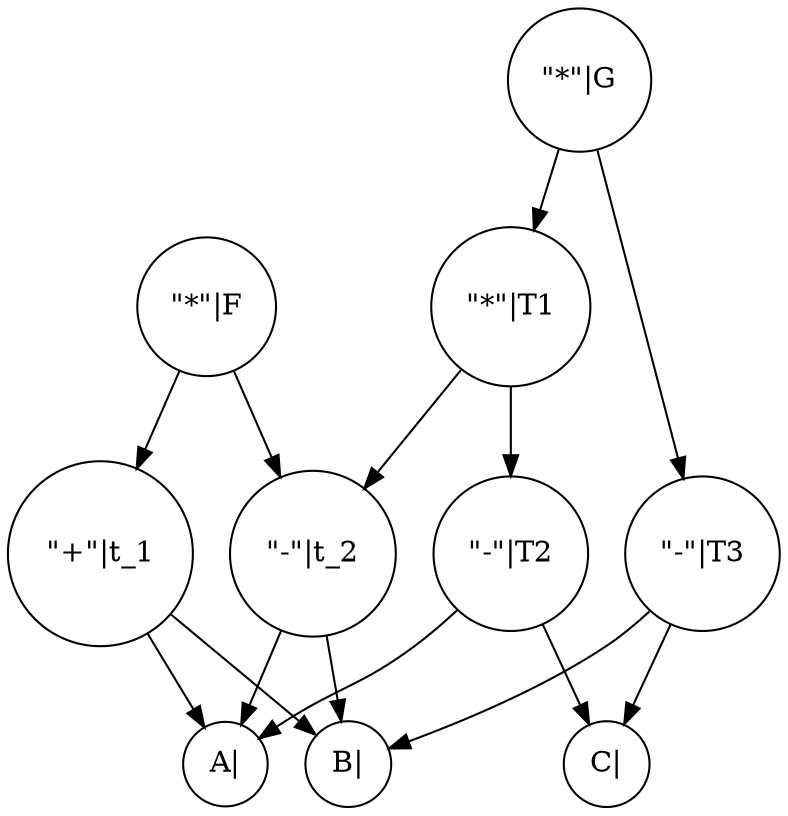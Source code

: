// comment
digraph "./DAG/visible" {
	node [color=black shape=circle size="20,5"]
	1 [label="A|"]
	2 [label="B|"]
	3 [label="\"+\"|t_1"]
	4 [label="\"-\"|t_2"]
	5 [label="\"*\"|F"]
	6 [label="C|"]
	7 [label="\"-\"|T2"]
	8 [label="\"-\"|T3"]
	9 [label="\"*\"|T1"]
	10 [label="\"*\"|G"]
	3 -> 2
	3 -> 1
	4 -> 2
	4 -> 1
	5 -> 4
	5 -> 3
	7 -> 6
	7 -> 1
	8 -> 6
	8 -> 2
	9 -> 7
	9 -> 4
	10 -> 8
	10 -> 9
}
